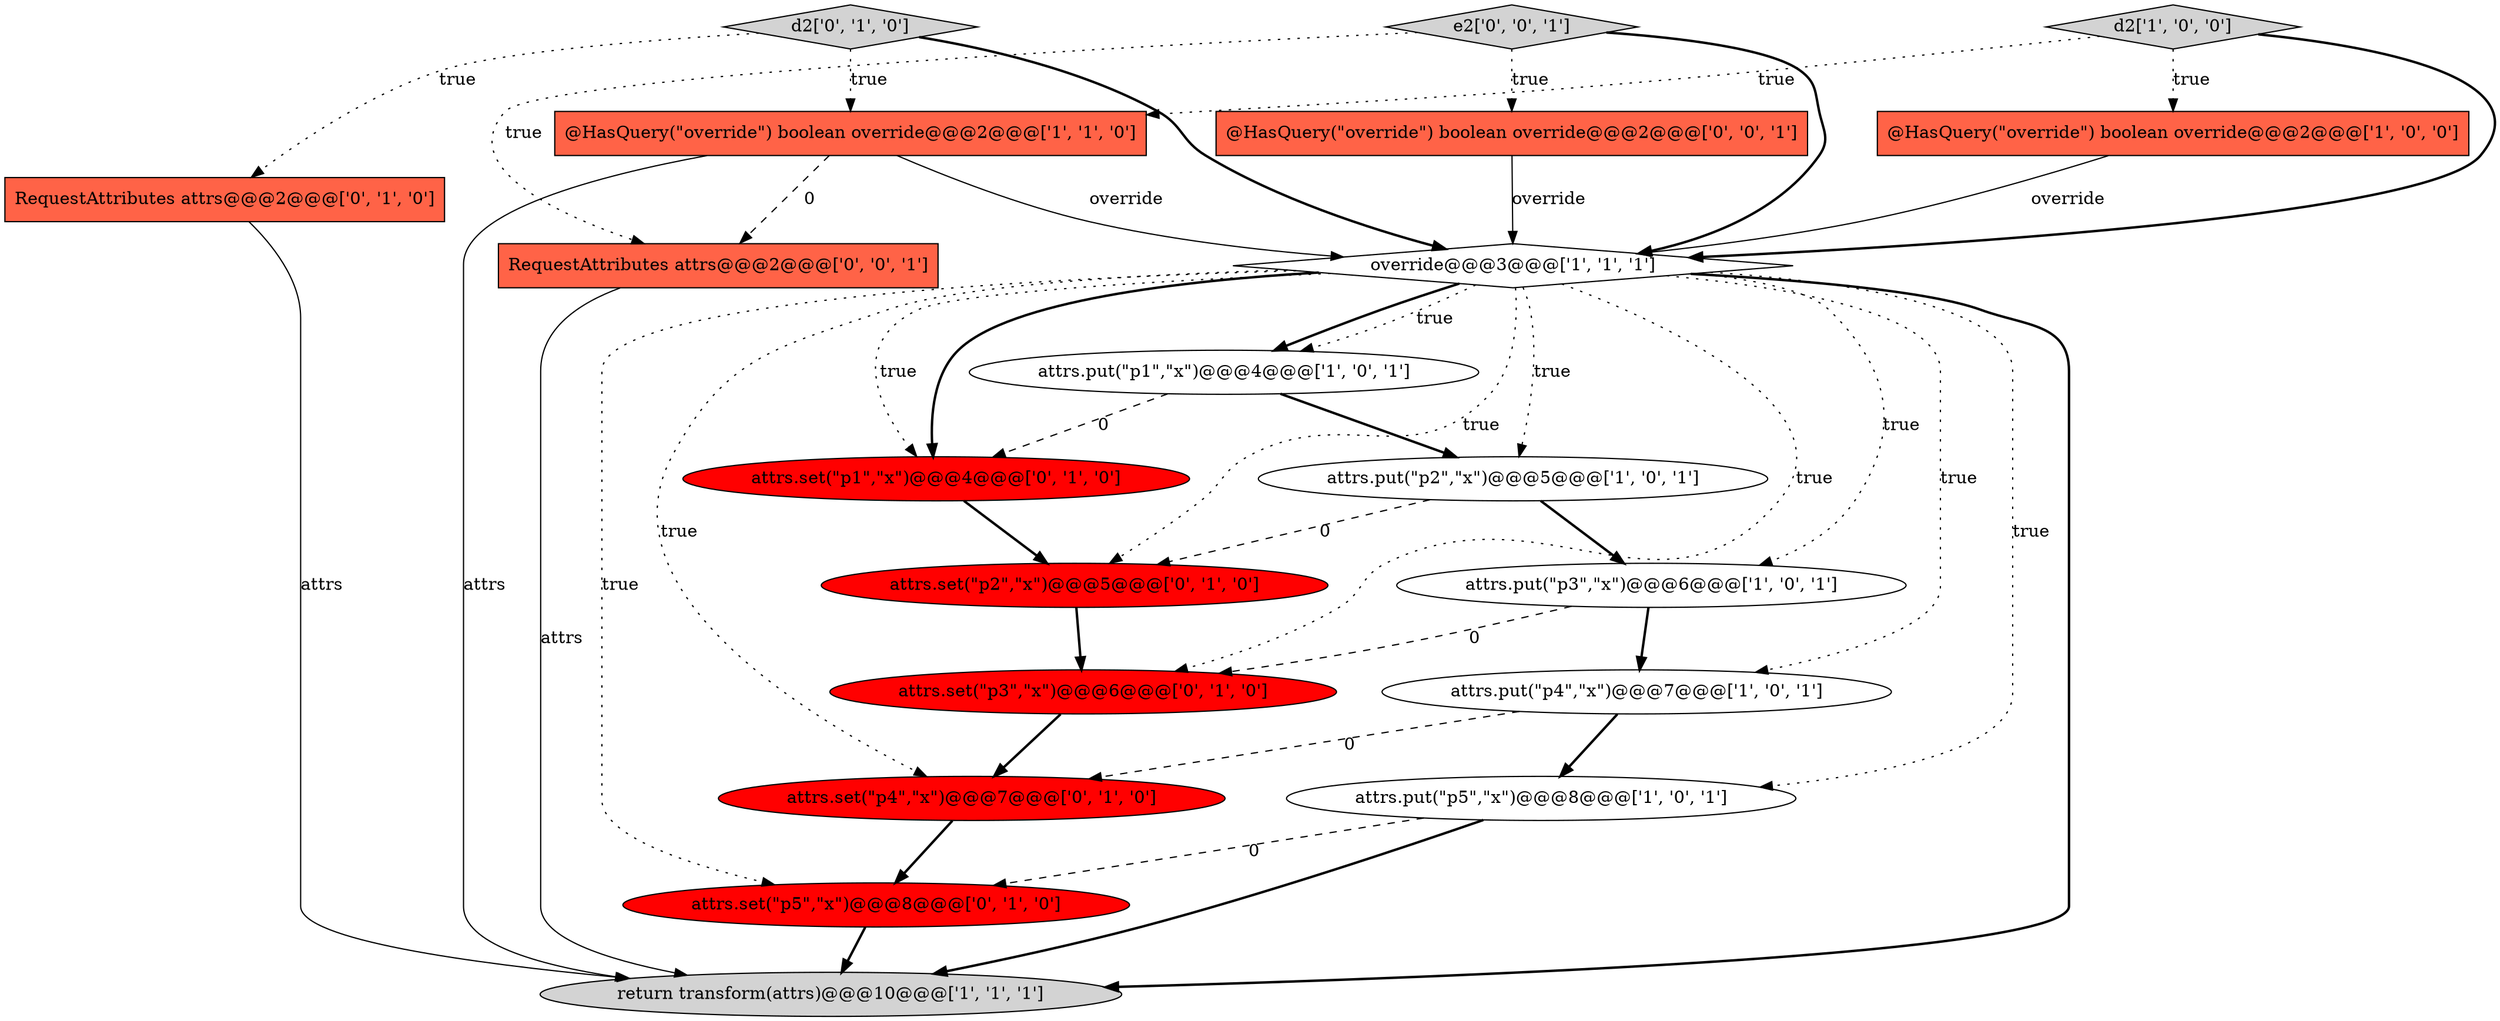 digraph {
2 [style = filled, label = "attrs.put(\"p5\",\"x\")@@@8@@@['1', '0', '1']", fillcolor = white, shape = ellipse image = "AAA0AAABBB1BBB"];
9 [style = filled, label = "attrs.put(\"p4\",\"x\")@@@7@@@['1', '0', '1']", fillcolor = white, shape = ellipse image = "AAA0AAABBB1BBB"];
5 [style = filled, label = "attrs.put(\"p3\",\"x\")@@@6@@@['1', '0', '1']", fillcolor = white, shape = ellipse image = "AAA0AAABBB1BBB"];
14 [style = filled, label = "RequestAttributes attrs@@@2@@@['0', '1', '0']", fillcolor = tomato, shape = box image = "AAA0AAABBB2BBB"];
0 [style = filled, label = "attrs.put(\"p1\",\"x\")@@@4@@@['1', '0', '1']", fillcolor = white, shape = ellipse image = "AAA0AAABBB1BBB"];
12 [style = filled, label = "attrs.set(\"p1\",\"x\")@@@4@@@['0', '1', '0']", fillcolor = red, shape = ellipse image = "AAA1AAABBB2BBB"];
13 [style = filled, label = "attrs.set(\"p3\",\"x\")@@@6@@@['0', '1', '0']", fillcolor = red, shape = ellipse image = "AAA1AAABBB2BBB"];
16 [style = filled, label = "attrs.set(\"p5\",\"x\")@@@8@@@['0', '1', '0']", fillcolor = red, shape = ellipse image = "AAA1AAABBB2BBB"];
6 [style = filled, label = "d2['1', '0', '0']", fillcolor = lightgray, shape = diamond image = "AAA0AAABBB1BBB"];
4 [style = filled, label = "@HasQuery(\"override\") boolean override@@@2@@@['1', '0', '0']", fillcolor = tomato, shape = box image = "AAA0AAABBB1BBB"];
3 [style = filled, label = "attrs.put(\"p2\",\"x\")@@@5@@@['1', '0', '1']", fillcolor = white, shape = ellipse image = "AAA0AAABBB1BBB"];
11 [style = filled, label = "attrs.set(\"p4\",\"x\")@@@7@@@['0', '1', '0']", fillcolor = red, shape = ellipse image = "AAA1AAABBB2BBB"];
18 [style = filled, label = "@HasQuery(\"override\") boolean override@@@2@@@['0', '0', '1']", fillcolor = tomato, shape = box image = "AAA0AAABBB3BBB"];
10 [style = filled, label = "attrs.set(\"p2\",\"x\")@@@5@@@['0', '1', '0']", fillcolor = red, shape = ellipse image = "AAA1AAABBB2BBB"];
1 [style = filled, label = "return transform(attrs)@@@10@@@['1', '1', '1']", fillcolor = lightgray, shape = ellipse image = "AAA0AAABBB1BBB"];
19 [style = filled, label = "RequestAttributes attrs@@@2@@@['0', '0', '1']", fillcolor = tomato, shape = box image = "AAA0AAABBB3BBB"];
17 [style = filled, label = "e2['0', '0', '1']", fillcolor = lightgray, shape = diamond image = "AAA0AAABBB3BBB"];
15 [style = filled, label = "d2['0', '1', '0']", fillcolor = lightgray, shape = diamond image = "AAA0AAABBB2BBB"];
8 [style = filled, label = "override@@@3@@@['1', '1', '1']", fillcolor = white, shape = diamond image = "AAA0AAABBB1BBB"];
7 [style = filled, label = "@HasQuery(\"override\") boolean override@@@2@@@['1', '1', '0']", fillcolor = tomato, shape = box image = "AAA0AAABBB1BBB"];
5->13 [style = dashed, label="0"];
7->8 [style = solid, label="override"];
0->3 [style = bold, label=""];
11->16 [style = bold, label=""];
17->8 [style = bold, label=""];
5->9 [style = bold, label=""];
17->18 [style = dotted, label="true"];
4->8 [style = solid, label="override"];
9->2 [style = bold, label=""];
2->1 [style = bold, label=""];
8->2 [style = dotted, label="true"];
8->16 [style = dotted, label="true"];
18->8 [style = solid, label="override"];
0->12 [style = dashed, label="0"];
8->10 [style = dotted, label="true"];
15->14 [style = dotted, label="true"];
15->7 [style = dotted, label="true"];
14->1 [style = solid, label="attrs"];
13->11 [style = bold, label=""];
8->3 [style = dotted, label="true"];
8->0 [style = bold, label=""];
8->1 [style = bold, label=""];
3->5 [style = bold, label=""];
12->10 [style = bold, label=""];
8->12 [style = dotted, label="true"];
6->4 [style = dotted, label="true"];
10->13 [style = bold, label=""];
7->1 [style = solid, label="attrs"];
8->5 [style = dotted, label="true"];
16->1 [style = bold, label=""];
7->19 [style = dashed, label="0"];
19->1 [style = solid, label="attrs"];
2->16 [style = dashed, label="0"];
6->8 [style = bold, label=""];
17->19 [style = dotted, label="true"];
6->7 [style = dotted, label="true"];
8->11 [style = dotted, label="true"];
9->11 [style = dashed, label="0"];
8->0 [style = dotted, label="true"];
8->13 [style = dotted, label="true"];
3->10 [style = dashed, label="0"];
8->9 [style = dotted, label="true"];
15->8 [style = bold, label=""];
8->12 [style = bold, label=""];
}
